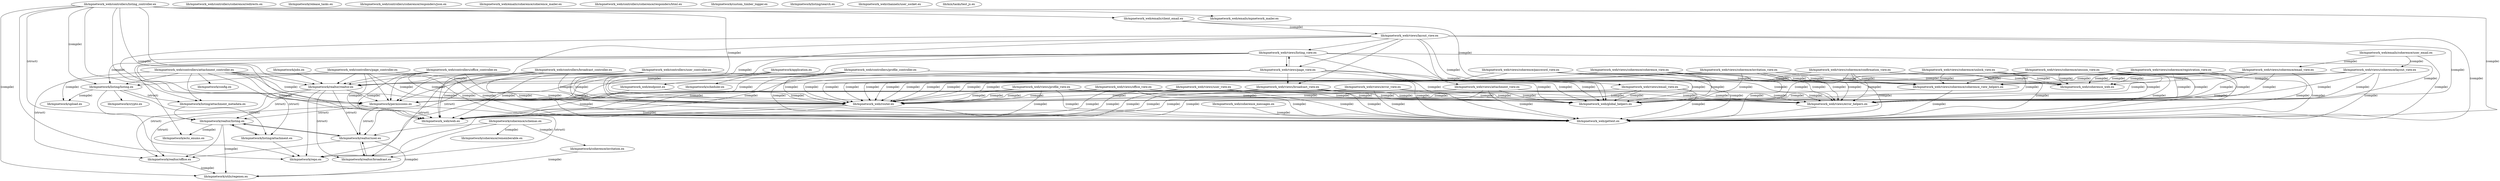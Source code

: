digraph "xref graph" {
  "lib/mpnetwork/realtor/listing.ex"
  "lib/mpnetwork/realtor/listing.ex" -> "lib/mpnetwork/ecto_enums.ex" [label="(compile)"]
  "lib/mpnetwork/realtor/listing.ex" -> "lib/mpnetwork/listing/attachment.ex"
  "lib/mpnetwork/listing/attachment.ex" -> "lib/mpnetwork/realtor/listing.ex"
  "lib/mpnetwork/listing/attachment.ex" -> "lib/mpnetwork/repo.ex"
  "lib/mpnetwork/realtor/listing.ex" -> "lib/mpnetwork/realtor/office.ex"
  "lib/mpnetwork/realtor/office.ex" -> "lib/mpnetwork/utils/regexen.ex" [label="(compile)"]
  "lib/mpnetwork/realtor/listing.ex" -> "lib/mpnetwork/realtor/user.ex"
  "lib/mpnetwork/realtor/user.ex" -> "lib/mpnetwork/realtor/broadcast.ex"
  "lib/mpnetwork/realtor/broadcast.ex" -> "lib/mpnetwork/realtor/user.ex"
  "lib/mpnetwork/realtor/user.ex" -> "lib/mpnetwork/realtor/listing.ex"
  "lib/mpnetwork/realtor/user.ex" -> "lib/mpnetwork/realtor/office.ex"
  "lib/mpnetwork/realtor/user.ex" -> "lib/mpnetwork/utils/regexen.ex" [label="(compile)"]
  "lib/mpnetwork/realtor/listing.ex" -> "lib/mpnetwork/utils/regexen.ex" [label="(compile)"]
  "lib/mpnetwork_web/controllers/broadcast_controller.ex"
  "lib/mpnetwork_web/controllers/broadcast_controller.ex" -> "lib/mpnetwork/permissions.ex"
  "lib/mpnetwork/permissions.ex" -> "lib/mpnetwork/realtor/broadcast.ex" [label="(struct)"]
  "lib/mpnetwork/permissions.ex" -> "lib/mpnetwork/realtor/listing.ex" [label="(struct)"]
  "lib/mpnetwork/permissions.ex" -> "lib/mpnetwork/realtor/office.ex" [label="(struct)"]
  "lib/mpnetwork/permissions.ex" -> "lib/mpnetwork/realtor/user.ex" [label="(struct)"]
  "lib/mpnetwork_web/controllers/broadcast_controller.ex" -> "lib/mpnetwork/realtor/broadcast.ex" [label="(struct)"]
  "lib/mpnetwork_web/controllers/broadcast_controller.ex" -> "lib/mpnetwork/realtor/realtor.ex"
  "lib/mpnetwork/realtor/realtor.ex" -> "lib/mpnetwork/permissions.ex"
  "lib/mpnetwork/realtor/realtor.ex" -> "lib/mpnetwork/realtor/broadcast.ex" [label="(struct)"]
  "lib/mpnetwork/realtor/realtor.ex" -> "lib/mpnetwork/realtor/listing.ex" [label="(struct)"]
  "lib/mpnetwork/realtor/realtor.ex" -> "lib/mpnetwork/realtor/office.ex" [label="(struct)"]
  "lib/mpnetwork/realtor/realtor.ex" -> "lib/mpnetwork/realtor/user.ex" [label="(struct)"]
  "lib/mpnetwork/realtor/realtor.ex" -> "lib/mpnetwork/repo.ex"
  "lib/mpnetwork_web/controllers/broadcast_controller.ex" -> "lib/mpnetwork_web/gettext.ex" [label="(compile)"]
  "lib/mpnetwork_web/controllers/broadcast_controller.ex" -> "lib/mpnetwork_web/router.ex" [label="(compile)"]
  "lib/mpnetwork_web/router.ex" -> "lib/mpnetwork/repo.ex"
  "lib/mpnetwork_web/router.ex" -> "lib/mpnetwork_web/web.ex" [label="(compile)"]
  "lib/mpnetwork_web/controllers/broadcast_controller.ex" -> "lib/mpnetwork_web/web.ex" [label="(compile)"]
  "lib/mpnetwork_web/views/coherence/coherence_view_helpers.ex"
  "lib/mpnetwork_web/views/coherence/coherence_view_helpers.ex" -> "lib/mpnetwork_web/gettext.ex" [label="(compile)"]
  "lib/mpnetwork_web/views/coherence/coherence_view_helpers.ex" -> "lib/mpnetwork_web/router.ex" [label="(compile)"]
  "lib/mpnetwork_web/controllers/coherence/redirects.ex"
  "lib/mpnetwork_web/views/coherence/registration_view.ex"
  "lib/mpnetwork_web/views/coherence/registration_view.ex" -> "lib/mpnetwork_web/coherence_web.ex" [label="(compile)"]
  "lib/mpnetwork_web/views/coherence/registration_view.ex" -> "lib/mpnetwork_web/gettext.ex" [label="(compile)"]
  "lib/mpnetwork_web/views/coherence/registration_view.ex" -> "lib/mpnetwork_web/global_helpers.ex" [label="(compile)"]
  "lib/mpnetwork_web/views/coherence/registration_view.ex" -> "lib/mpnetwork_web/router.ex" [label="(compile)"]
  "lib/mpnetwork_web/views/coherence/registration_view.ex" -> "lib/mpnetwork_web/views/coherence/coherence_view_helpers.ex" [label="(compile)"]
  "lib/mpnetwork_web/views/coherence/registration_view.ex" -> "lib/mpnetwork_web/views/error_helpers.ex" [label="(compile)"]
  "lib/mpnetwork_web/views/error_helpers.ex" -> "lib/mpnetwork_web/gettext.ex"
  "lib/mpnetwork/coherence/invitation.ex"
  "lib/mpnetwork/coherence/invitation.ex" -> "lib/mpnetwork/utils/regexen.ex" [label="(compile)"]
  "lib/mpnetwork_web/views/error_helpers.ex"
  "lib/mpnetwork_web/controllers/user_controller.ex"
  "lib/mpnetwork_web/controllers/user_controller.ex" -> "lib/mpnetwork/permissions.ex"
  "lib/mpnetwork_web/controllers/user_controller.ex" -> "lib/mpnetwork/realtor/realtor.ex"
  "lib/mpnetwork_web/controllers/user_controller.ex" -> "lib/mpnetwork/realtor/user.ex" [label="(struct)"]
  "lib/mpnetwork_web/controllers/user_controller.ex" -> "lib/mpnetwork_web/gettext.ex" [label="(compile)"]
  "lib/mpnetwork_web/controllers/user_controller.ex" -> "lib/mpnetwork_web/global_helpers.ex" [label="(compile)"]
  "lib/mpnetwork_web/controllers/user_controller.ex" -> "lib/mpnetwork_web/router.ex" [label="(compile)"]
  "lib/mpnetwork_web/controllers/user_controller.ex" -> "lib/mpnetwork_web/web.ex" [label="(compile)"]
  "lib/mpnetwork_web/views/coherence/session_view.ex"
  "lib/mpnetwork_web/views/coherence/session_view.ex" -> "lib/mpnetwork_web/coherence_web.ex" [label="(compile)"]
  "lib/mpnetwork_web/views/coherence/session_view.ex" -> "lib/mpnetwork_web/gettext.ex" [label="(compile)"]
  "lib/mpnetwork_web/views/coherence/session_view.ex" -> "lib/mpnetwork_web/global_helpers.ex" [label="(compile)"]
  "lib/mpnetwork_web/views/coherence/session_view.ex" -> "lib/mpnetwork_web/router.ex" [label="(compile)"]
  "lib/mpnetwork_web/views/coherence/session_view.ex" -> "lib/mpnetwork_web/views/coherence/coherence_view_helpers.ex" [label="(compile)"]
  "lib/mpnetwork_web/views/coherence/session_view.ex" -> "lib/mpnetwork_web/views/error_helpers.ex" [label="(compile)"]
  "lib/mpnetwork/realtor/user.ex"
  "lib/mpnetwork/realtor/office.ex"
  "lib/mpnetwork_web/views/page_view.ex"
  "lib/mpnetwork_web/views/page_view.ex" -> "lib/mpnetwork/permissions.ex"
  "lib/mpnetwork_web/views/page_view.ex" -> "lib/mpnetwork_web/gettext.ex" [label="(compile)"]
  "lib/mpnetwork_web/views/page_view.ex" -> "lib/mpnetwork_web/global_helpers.ex" [label="(compile)"]
  "lib/mpnetwork_web/views/page_view.ex" -> "lib/mpnetwork_web/router.ex" [label="(compile)"]
  "lib/mpnetwork_web/views/page_view.ex" -> "lib/mpnetwork_web/views/broadcast_view.ex"
  "lib/mpnetwork_web/views/broadcast_view.ex" -> "lib/mpnetwork/permissions.ex"
  "lib/mpnetwork_web/views/broadcast_view.ex" -> "lib/mpnetwork_web/gettext.ex" [label="(compile)"]
  "lib/mpnetwork_web/views/broadcast_view.ex" -> "lib/mpnetwork_web/global_helpers.ex" [label="(compile)"]
  "lib/mpnetwork_web/views/broadcast_view.ex" -> "lib/mpnetwork_web/router.ex" [label="(compile)"]
  "lib/mpnetwork_web/views/broadcast_view.ex" -> "lib/mpnetwork_web/views/error_helpers.ex" [label="(compile)"]
  "lib/mpnetwork_web/views/broadcast_view.ex" -> "lib/mpnetwork_web/web.ex" [label="(compile)"]
  "lib/mpnetwork_web/views/page_view.ex" -> "lib/mpnetwork_web/views/error_helpers.ex" [label="(compile)"]
  "lib/mpnetwork_web/views/page_view.ex" -> "lib/mpnetwork_web/views/listing_view.ex"
  "lib/mpnetwork_web/views/listing_view.ex" -> "lib/mpnetwork/ecto_enums.ex"
  "lib/mpnetwork_web/views/listing_view.ex" -> "lib/mpnetwork/listing/listing.ex" [label="(compile)"]
  "lib/mpnetwork/listing/listing.ex" -> "lib/mpnetwork/crypto.ex"
  "lib/mpnetwork/listing/listing.ex" -> "lib/mpnetwork/listing/attachment.ex" [label="(struct)"]
  "lib/mpnetwork/listing/listing.ex" -> "lib/mpnetwork/listing/attachment_metadata.ex" [label="(struct)"]
  "lib/mpnetwork/listing/attachment_metadata.ex" -> "lib/mpnetwork/realtor/listing.ex"
  "lib/mpnetwork/listing/listing.ex" -> "lib/mpnetwork/repo.ex"
  "lib/mpnetwork/listing/listing.ex" -> "lib/mpnetwork/upload.ex" [label="(compile)"]
  "lib/mpnetwork_web/views/listing_view.ex" -> "lib/mpnetwork/permissions.ex"
  "lib/mpnetwork_web/views/listing_view.ex" -> "lib/mpnetwork_web/gettext.ex" [label="(compile)"]
  "lib/mpnetwork_web/views/listing_view.ex" -> "lib/mpnetwork_web/global_helpers.ex" [label="(compile)"]
  "lib/mpnetwork_web/views/listing_view.ex" -> "lib/mpnetwork_web/router.ex" [label="(compile)"]
  "lib/mpnetwork_web/views/listing_view.ex" -> "lib/mpnetwork_web/views/error_helpers.ex" [label="(compile)"]
  "lib/mpnetwork_web/views/listing_view.ex" -> "lib/mpnetwork_web/views/page_view.ex"
  "lib/mpnetwork_web/views/listing_view.ex" -> "lib/mpnetwork_web/web.ex" [label="(compile)"]
  "lib/mpnetwork_web/views/page_view.ex" -> "lib/mpnetwork_web/web.ex" [label="(compile)"]
  "lib/mpnetwork/release_tasks.ex"
  "lib/mpnetwork_web/endpoint.ex"
  "lib/mpnetwork_web/endpoint.ex" -> "lib/mpnetwork_web/router.ex" [label="(compile)"]
  "lib/mpnetwork_web/endpoint.ex" -> "lib/mpnetwork_web/web.ex" [label="(compile)"]
  "lib/mpnetwork_web/views/coherence/coherence_view.ex"
  "lib/mpnetwork_web/views/coherence/coherence_view.ex" -> "lib/mpnetwork_web/coherence_web.ex" [label="(compile)"]
  "lib/mpnetwork_web/views/coherence/coherence_view.ex" -> "lib/mpnetwork_web/gettext.ex" [label="(compile)"]
  "lib/mpnetwork_web/views/coherence/coherence_view.ex" -> "lib/mpnetwork_web/global_helpers.ex" [label="(compile)"]
  "lib/mpnetwork_web/views/coherence/coherence_view.ex" -> "lib/mpnetwork_web/router.ex" [label="(compile)"]
  "lib/mpnetwork_web/views/coherence/coherence_view.ex" -> "lib/mpnetwork_web/views/coherence/coherence_view_helpers.ex" [label="(compile)"]
  "lib/mpnetwork_web/views/coherence/coherence_view.ex" -> "lib/mpnetwork_web/views/error_helpers.ex" [label="(compile)"]
  "lib/mpnetwork/utils/regexen.ex"
  "lib/mpnetwork_web/emails/mpnetwork_mailer.ex"
  "lib/mpnetwork/permissions.ex"
  "lib/mpnetwork_web/views/office_view.ex"
  "lib/mpnetwork_web/views/office_view.ex" -> "lib/mpnetwork/permissions.ex"
  "lib/mpnetwork_web/views/office_view.ex" -> "lib/mpnetwork_web/gettext.ex" [label="(compile)"]
  "lib/mpnetwork_web/views/office_view.ex" -> "lib/mpnetwork_web/global_helpers.ex" [label="(compile)"]
  "lib/mpnetwork_web/views/office_view.ex" -> "lib/mpnetwork_web/router.ex" [label="(compile)"]
  "lib/mpnetwork_web/views/office_view.ex" -> "lib/mpnetwork_web/views/error_helpers.ex" [label="(compile)"]
  "lib/mpnetwork_web/views/office_view.ex" -> "lib/mpnetwork_web/web.ex" [label="(compile)"]
  "lib/mpnetwork/config.ex"
  "lib/mpnetwork_web/views/error_view.ex"
  "lib/mpnetwork_web/views/error_view.ex" -> "lib/mpnetwork_web/gettext.ex" [label="(compile)"]
  "lib/mpnetwork_web/views/error_view.ex" -> "lib/mpnetwork_web/global_helpers.ex" [label="(compile)"]
  "lib/mpnetwork_web/views/error_view.ex" -> "lib/mpnetwork_web/router.ex" [label="(compile)"]
  "lib/mpnetwork_web/views/error_view.ex" -> "lib/mpnetwork_web/views/error_helpers.ex" [label="(compile)"]
  "lib/mpnetwork_web/views/error_view.ex" -> "lib/mpnetwork_web/web.ex" [label="(compile)"]
  "lib/mpnetwork/coherence/schemas.ex"
  "lib/mpnetwork/coherence/schemas.ex" -> "lib/mpnetwork/coherence/invitation.ex" [label="(compile)"]
  "lib/mpnetwork/coherence/schemas.ex" -> "lib/mpnetwork/coherence/rememberable.ex" [label="(compile)"]
  "lib/mpnetwork/coherence/schemas.ex" -> "lib/mpnetwork/realtor/user.ex"
  "lib/mpnetwork/coherence/schemas.ex" -> "lib/mpnetwork/repo.ex"
  "lib/mpnetwork/listing/attachment.ex"
  "lib/mpnetwork/upload.ex"
  "lib/mpnetwork/jobs.ex"
  "lib/mpnetwork/jobs.ex" -> "lib/mpnetwork/realtor/realtor.ex"
  "lib/mpnetwork_web/controllers/coherence/responders/json.ex"
  "lib/mpnetwork/crypto.ex"
  "lib/mpnetwork_web/emails/coherence/user_email.ex"
  "lib/mpnetwork_web/emails/coherence/user_email.ex" -> "lib/mpnetwork_web/gettext.ex" [label="(compile)"]
  "lib/mpnetwork_web/emails/coherence/user_email.ex" -> "lib/mpnetwork_web/views/coherence/email_view.ex" [label="(compile)"]
  "lib/mpnetwork_web/views/coherence/email_view.ex" -> "lib/mpnetwork_web/coherence_web.ex" [label="(compile)"]
  "lib/mpnetwork_web/views/coherence/email_view.ex" -> "lib/mpnetwork_web/gettext.ex" [label="(compile)"]
  "lib/mpnetwork_web/views/coherence/email_view.ex" -> "lib/mpnetwork_web/global_helpers.ex" [label="(compile)"]
  "lib/mpnetwork_web/views/coherence/email_view.ex" -> "lib/mpnetwork_web/router.ex" [label="(compile)"]
  "lib/mpnetwork_web/views/coherence/email_view.ex" -> "lib/mpnetwork_web/views/coherence/coherence_view_helpers.ex" [label="(compile)"]
  "lib/mpnetwork_web/views/coherence/email_view.ex" -> "lib/mpnetwork_web/views/error_helpers.ex" [label="(compile)"]
  "lib/mpnetwork_web/emails/coherence/user_email.ex" -> "lib/mpnetwork_web/views/coherence/layout_view.ex" [label="(compile)"]
  "lib/mpnetwork_web/views/coherence/layout_view.ex" -> "lib/mpnetwork_web/coherence_web.ex" [label="(compile)"]
  "lib/mpnetwork_web/views/coherence/layout_view.ex" -> "lib/mpnetwork_web/gettext.ex" [label="(compile)"]
  "lib/mpnetwork_web/views/coherence/layout_view.ex" -> "lib/mpnetwork_web/global_helpers.ex" [label="(compile)"]
  "lib/mpnetwork_web/views/coherence/layout_view.ex" -> "lib/mpnetwork_web/router.ex" [label="(compile)"]
  "lib/mpnetwork_web/views/coherence/layout_view.ex" -> "lib/mpnetwork_web/views/coherence/coherence_view_helpers.ex" [label="(compile)"]
  "lib/mpnetwork_web/views/coherence/layout_view.ex" -> "lib/mpnetwork_web/views/error_helpers.ex" [label="(compile)"]
  "lib/mpnetwork_web/emails/coherence/coherence_mailer.ex"
  "lib/mpnetwork_web/controllers/coherence/responders/html.ex"
  "lib/mpnetwork_web/views/profile_view.ex"
  "lib/mpnetwork_web/views/profile_view.ex" -> "lib/mpnetwork/permissions.ex"
  "lib/mpnetwork_web/views/profile_view.ex" -> "lib/mpnetwork_web/gettext.ex" [label="(compile)"]
  "lib/mpnetwork_web/views/profile_view.ex" -> "lib/mpnetwork_web/global_helpers.ex" [label="(compile)"]
  "lib/mpnetwork_web/views/profile_view.ex" -> "lib/mpnetwork_web/router.ex" [label="(compile)"]
  "lib/mpnetwork_web/views/profile_view.ex" -> "lib/mpnetwork_web/views/error_helpers.ex" [label="(compile)"]
  "lib/mpnetwork_web/views/profile_view.ex" -> "lib/mpnetwork_web/web.ex" [label="(compile)"]
  "lib/mpnetwork_web/controllers/page_controller.ex"
  "lib/mpnetwork_web/controllers/page_controller.ex" -> "lib/mpnetwork/listing/listing.ex"
  "lib/mpnetwork_web/controllers/page_controller.ex" -> "lib/mpnetwork/permissions.ex"
  "lib/mpnetwork_web/controllers/page_controller.ex" -> "lib/mpnetwork/realtor/realtor.ex"
  "lib/mpnetwork_web/controllers/page_controller.ex" -> "lib/mpnetwork_web/gettext.ex" [label="(compile)"]
  "lib/mpnetwork_web/controllers/page_controller.ex" -> "lib/mpnetwork_web/router.ex" [label="(compile)"]
  "lib/mpnetwork_web/controllers/page_controller.ex" -> "lib/mpnetwork_web/web.ex" [label="(compile)"]
  "lib/mpnetwork/realtor/realtor.ex"
  "lib/mpnetwork_web/web.ex"
  "lib/mpnetwork_web/coherence_web.ex"
  "lib/mpnetwork_web/coherence_messages.ex"
  "lib/mpnetwork_web/coherence_messages.ex" -> "lib/mpnetwork_web/gettext.ex" [label="(compile)"]
  "lib/mpnetwork/custom_timber_logger.ex"
  "lib/mpnetwork/listing/search.ex"
  "lib/mpnetwork_web/views/coherence/email_view.ex"
  "lib/mpnetwork_web/emails/client_email.ex"
  "lib/mpnetwork_web/emails/client_email.ex" -> "lib/mpnetwork_web/views/email_view.ex" [label="(compile)"]
  "lib/mpnetwork_web/views/email_view.ex" -> "lib/mpnetwork_web/gettext.ex" [label="(compile)"]
  "lib/mpnetwork_web/views/email_view.ex" -> "lib/mpnetwork_web/global_helpers.ex" [label="(compile)"]
  "lib/mpnetwork_web/views/email_view.ex" -> "lib/mpnetwork_web/router.ex" [label="(compile)"]
  "lib/mpnetwork_web/views/email_view.ex" -> "lib/mpnetwork_web/views/error_helpers.ex" [label="(compile)"]
  "lib/mpnetwork_web/views/email_view.ex" -> "lib/mpnetwork_web/web.ex" [label="(compile)"]
  "lib/mpnetwork_web/emails/client_email.ex" -> "lib/mpnetwork_web/views/layout_view.ex" [label="(compile)"]
  "lib/mpnetwork_web/views/layout_view.ex" -> "lib/mpnetwork/permissions.ex"
  "lib/mpnetwork_web/views/layout_view.ex" -> "lib/mpnetwork_web/gettext.ex" [label="(compile)"]
  "lib/mpnetwork_web/views/layout_view.ex" -> "lib/mpnetwork_web/global_helpers.ex" [label="(compile)"]
  "lib/mpnetwork_web/views/layout_view.ex" -> "lib/mpnetwork_web/router.ex" [label="(compile)"]
  "lib/mpnetwork_web/views/layout_view.ex" -> "lib/mpnetwork_web/views/attachment_view.ex"
  "lib/mpnetwork_web/views/attachment_view.ex" -> "lib/mpnetwork/permissions.ex"
  "lib/mpnetwork_web/views/attachment_view.ex" -> "lib/mpnetwork_web/gettext.ex" [label="(compile)"]
  "lib/mpnetwork_web/views/attachment_view.ex" -> "lib/mpnetwork_web/global_helpers.ex" [label="(compile)"]
  "lib/mpnetwork_web/views/attachment_view.ex" -> "lib/mpnetwork_web/router.ex" [label="(compile)"]
  "lib/mpnetwork_web/views/attachment_view.ex" -> "lib/mpnetwork_web/views/error_helpers.ex" [label="(compile)"]
  "lib/mpnetwork_web/views/attachment_view.ex" -> "lib/mpnetwork_web/web.ex" [label="(compile)"]
  "lib/mpnetwork_web/views/layout_view.ex" -> "lib/mpnetwork_web/views/broadcast_view.ex"
  "lib/mpnetwork_web/views/layout_view.ex" -> "lib/mpnetwork_web/views/error_helpers.ex" [label="(compile)"]
  "lib/mpnetwork_web/views/layout_view.ex" -> "lib/mpnetwork_web/views/listing_view.ex"
  "lib/mpnetwork_web/views/layout_view.ex" -> "lib/mpnetwork_web/views/page_view.ex"
  "lib/mpnetwork_web/views/layout_view.ex" -> "lib/mpnetwork_web/web.ex" [label="(compile)"]
  "lib/mpnetwork_web/views/broadcast_view.ex"
  "lib/mpnetwork/scheduler.ex"
  "lib/mpnetwork_web/views/layout_view.ex"
  "lib/mpnetwork/repo.ex"
  "lib/mpnetwork_web/controllers/attachment_controller.ex"
  "lib/mpnetwork_web/controllers/attachment_controller.ex" -> "lib/mpnetwork/config.ex"
  "lib/mpnetwork_web/controllers/attachment_controller.ex" -> "lib/mpnetwork/listing/attachment.ex" [label="(struct)"]
  "lib/mpnetwork_web/controllers/attachment_controller.ex" -> "lib/mpnetwork/listing/attachment_metadata.ex"
  "lib/mpnetwork_web/controllers/attachment_controller.ex" -> "lib/mpnetwork/listing/listing.ex"
  "lib/mpnetwork_web/controllers/attachment_controller.ex" -> "lib/mpnetwork/permissions.ex"
  "lib/mpnetwork_web/controllers/attachment_controller.ex" -> "lib/mpnetwork/realtor/realtor.ex"
  "lib/mpnetwork_web/controllers/attachment_controller.ex" -> "lib/mpnetwork/upload.ex" [label="(compile)"]
  "lib/mpnetwork_web/controllers/attachment_controller.ex" -> "lib/mpnetwork_web/gettext.ex" [label="(compile)"]
  "lib/mpnetwork_web/controllers/attachment_controller.ex" -> "lib/mpnetwork_web/router.ex" [label="(compile)"]
  "lib/mpnetwork_web/controllers/attachment_controller.ex" -> "lib/mpnetwork_web/web.ex" [label="(compile)"]
  "lib/mpnetwork_web/views/coherence/confirmation_view.ex"
  "lib/mpnetwork_web/views/coherence/confirmation_view.ex" -> "lib/mpnetwork_web/coherence_web.ex" [label="(compile)"]
  "lib/mpnetwork_web/views/coherence/confirmation_view.ex" -> "lib/mpnetwork_web/gettext.ex" [label="(compile)"]
  "lib/mpnetwork_web/views/coherence/confirmation_view.ex" -> "lib/mpnetwork_web/global_helpers.ex" [label="(compile)"]
  "lib/mpnetwork_web/views/coherence/confirmation_view.ex" -> "lib/mpnetwork_web/router.ex" [label="(compile)"]
  "lib/mpnetwork_web/views/coherence/confirmation_view.ex" -> "lib/mpnetwork_web/views/coherence/coherence_view_helpers.ex" [label="(compile)"]
  "lib/mpnetwork_web/views/coherence/confirmation_view.ex" -> "lib/mpnetwork_web/views/error_helpers.ex" [label="(compile)"]
  "lib/mpnetwork/ecto_enums.ex"
  "lib/mpnetwork_web/views/coherence/invitation_view.ex"
  "lib/mpnetwork_web/views/coherence/invitation_view.ex" -> "lib/mpnetwork/realtor/realtor.ex"
  "lib/mpnetwork_web/views/coherence/invitation_view.ex" -> "lib/mpnetwork_web/coherence_web.ex" [label="(compile)"]
  "lib/mpnetwork_web/views/coherence/invitation_view.ex" -> "lib/mpnetwork_web/gettext.ex" [label="(compile)"]
  "lib/mpnetwork_web/views/coherence/invitation_view.ex" -> "lib/mpnetwork_web/global_helpers.ex" [label="(compile)"]
  "lib/mpnetwork_web/views/coherence/invitation_view.ex" -> "lib/mpnetwork_web/router.ex" [label="(compile)"]
  "lib/mpnetwork_web/views/coherence/invitation_view.ex" -> "lib/mpnetwork_web/views/coherence/coherence_view_helpers.ex" [label="(compile)"]
  "lib/mpnetwork_web/views/coherence/invitation_view.ex" -> "lib/mpnetwork_web/views/error_helpers.ex" [label="(compile)"]
  "lib/mpnetwork/realtor/broadcast.ex"
  "lib/mpnetwork_web/views/coherence/password_view.ex"
  "lib/mpnetwork_web/views/coherence/password_view.ex" -> "lib/mpnetwork/realtor/realtor.ex"
  "lib/mpnetwork_web/views/coherence/password_view.ex" -> "lib/mpnetwork_web/coherence_web.ex" [label="(compile)"]
  "lib/mpnetwork_web/views/coherence/password_view.ex" -> "lib/mpnetwork_web/gettext.ex" [label="(compile)"]
  "lib/mpnetwork_web/views/coherence/password_view.ex" -> "lib/mpnetwork_web/global_helpers.ex" [label="(compile)"]
  "lib/mpnetwork_web/views/coherence/password_view.ex" -> "lib/mpnetwork_web/router.ex" [label="(compile)"]
  "lib/mpnetwork_web/views/coherence/password_view.ex" -> "lib/mpnetwork_web/views/coherence/coherence_view_helpers.ex" [label="(compile)"]
  "lib/mpnetwork_web/views/coherence/password_view.ex" -> "lib/mpnetwork_web/views/error_helpers.ex" [label="(compile)"]
  "lib/mpnetwork/listing/listing.ex"
  "lib/mpnetwork/application.ex"
  "lib/mpnetwork/application.ex" -> "lib/mpnetwork/repo.ex"
  "lib/mpnetwork/application.ex" -> "lib/mpnetwork/scheduler.ex"
  "lib/mpnetwork/application.ex" -> "lib/mpnetwork_web/endpoint.ex"
  "lib/mpnetwork_web/global_helpers.ex"
  "lib/mpnetwork_web/controllers/profile_controller.ex"
  "lib/mpnetwork_web/controllers/profile_controller.ex" -> "lib/mpnetwork/permissions.ex"
  "lib/mpnetwork_web/controllers/profile_controller.ex" -> "lib/mpnetwork/realtor/realtor.ex"
  "lib/mpnetwork_web/controllers/profile_controller.ex" -> "lib/mpnetwork_web/gettext.ex" [label="(compile)"]
  "lib/mpnetwork_web/controllers/profile_controller.ex" -> "lib/mpnetwork_web/global_helpers.ex" [label="(compile)"]
  "lib/mpnetwork_web/controllers/profile_controller.ex" -> "lib/mpnetwork_web/router.ex" [label="(compile)"]
  "lib/mpnetwork_web/controllers/profile_controller.ex" -> "lib/mpnetwork_web/web.ex" [label="(compile)"]
  "lib/mpnetwork_web/views/user_view.ex"
  "lib/mpnetwork_web/views/user_view.ex" -> "lib/mpnetwork/permissions.ex"
  "lib/mpnetwork_web/views/user_view.ex" -> "lib/mpnetwork_web/gettext.ex" [label="(compile)"]
  "lib/mpnetwork_web/views/user_view.ex" -> "lib/mpnetwork_web/global_helpers.ex" [label="(compile)"]
  "lib/mpnetwork_web/views/user_view.ex" -> "lib/mpnetwork_web/router.ex" [label="(compile)"]
  "lib/mpnetwork_web/views/user_view.ex" -> "lib/mpnetwork_web/views/error_helpers.ex" [label="(compile)"]
  "lib/mpnetwork_web/views/user_view.ex" -> "lib/mpnetwork_web/web.ex" [label="(compile)"]
  "lib/mpnetwork_web/router.ex"
  "lib/mpnetwork_web/gettext.ex"
  "lib/mpnetwork_web/views/attachment_view.ex"
  "lib/mpnetwork_web/channels/user_socket.ex"
  "lib/mpnetwork_web/controllers/listing_controller.ex"
  "lib/mpnetwork_web/controllers/listing_controller.ex" -> "lib/mpnetwork/listing/attachment_metadata.ex"
  "lib/mpnetwork_web/controllers/listing_controller.ex" -> "lib/mpnetwork/listing/listing.ex" [label="(compile)"]
  "lib/mpnetwork_web/controllers/listing_controller.ex" -> "lib/mpnetwork/permissions.ex"
  "lib/mpnetwork_web/controllers/listing_controller.ex" -> "lib/mpnetwork/realtor/listing.ex" [label="(struct)"]
  "lib/mpnetwork_web/controllers/listing_controller.ex" -> "lib/mpnetwork/realtor/realtor.ex"
  "lib/mpnetwork_web/controllers/listing_controller.ex" -> "lib/mpnetwork/repo.ex"
  "lib/mpnetwork_web/controllers/listing_controller.ex" -> "lib/mpnetwork/utils/regexen.ex" [label="(compile)"]
  "lib/mpnetwork_web/controllers/listing_controller.ex" -> "lib/mpnetwork_web/emails/client_email.ex"
  "lib/mpnetwork_web/controllers/listing_controller.ex" -> "lib/mpnetwork_web/emails/mpnetwork_mailer.ex"
  "lib/mpnetwork_web/controllers/listing_controller.ex" -> "lib/mpnetwork_web/gettext.ex" [label="(compile)"]
  "lib/mpnetwork_web/controllers/listing_controller.ex" -> "lib/mpnetwork_web/router.ex" [label="(compile)"]
  "lib/mpnetwork_web/controllers/listing_controller.ex" -> "lib/mpnetwork_web/web.ex" [label="(compile)"]
  "lib/mpnetwork/listing/attachment_metadata.ex"
  "lib/mpnetwork/coherence/rememberable.ex"
  "lib/mpnetwork_web/views/email_view.ex"
  "lib/mix/tasks/test_js.ex"
  "lib/mpnetwork_web/views/coherence/layout_view.ex"
  "lib/mpnetwork_web/views/coherence/unlock_view.ex"
  "lib/mpnetwork_web/views/coherence/unlock_view.ex" -> "lib/mpnetwork_web/coherence_web.ex" [label="(compile)"]
  "lib/mpnetwork_web/views/coherence/unlock_view.ex" -> "lib/mpnetwork_web/gettext.ex" [label="(compile)"]
  "lib/mpnetwork_web/views/coherence/unlock_view.ex" -> "lib/mpnetwork_web/global_helpers.ex" [label="(compile)"]
  "lib/mpnetwork_web/views/coherence/unlock_view.ex" -> "lib/mpnetwork_web/router.ex" [label="(compile)"]
  "lib/mpnetwork_web/views/coherence/unlock_view.ex" -> "lib/mpnetwork_web/views/coherence/coherence_view_helpers.ex" [label="(compile)"]
  "lib/mpnetwork_web/views/coherence/unlock_view.ex" -> "lib/mpnetwork_web/views/error_helpers.ex" [label="(compile)"]
  "lib/mpnetwork_web/views/listing_view.ex"
  "lib/mpnetwork_web/controllers/office_controller.ex"
  "lib/mpnetwork_web/controllers/office_controller.ex" -> "lib/mpnetwork/permissions.ex"
  "lib/mpnetwork_web/controllers/office_controller.ex" -> "lib/mpnetwork/realtor/office.ex" [label="(struct)"]
  "lib/mpnetwork_web/controllers/office_controller.ex" -> "lib/mpnetwork/realtor/realtor.ex"
  "lib/mpnetwork_web/controllers/office_controller.ex" -> "lib/mpnetwork_web/gettext.ex" [label="(compile)"]
  "lib/mpnetwork_web/controllers/office_controller.ex" -> "lib/mpnetwork_web/router.ex" [label="(compile)"]
  "lib/mpnetwork_web/controllers/office_controller.ex" -> "lib/mpnetwork_web/web.ex" [label="(compile)"]
}
